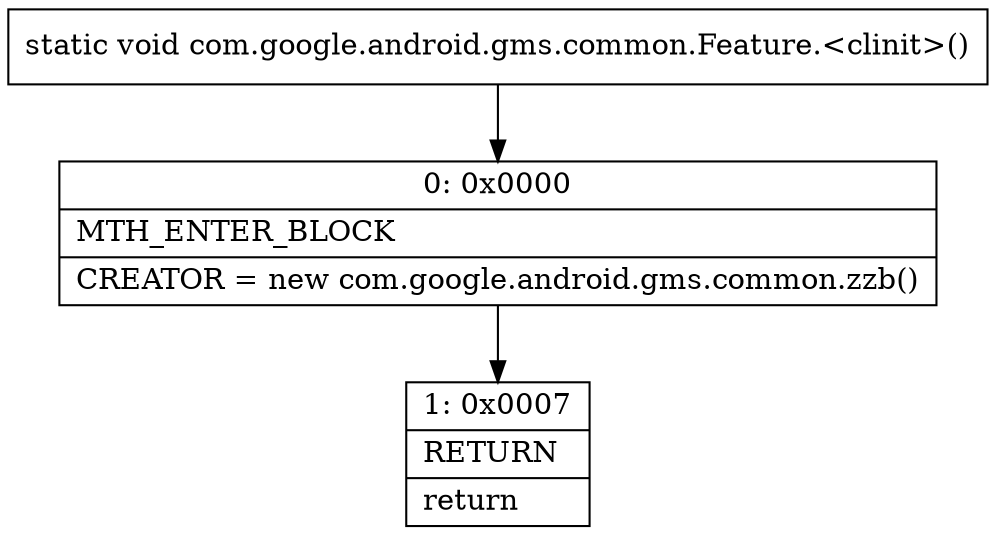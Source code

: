 digraph "CFG forcom.google.android.gms.common.Feature.\<clinit\>()V" {
Node_0 [shape=record,label="{0\:\ 0x0000|MTH_ENTER_BLOCK\l|CREATOR = new com.google.android.gms.common.zzb()\l}"];
Node_1 [shape=record,label="{1\:\ 0x0007|RETURN\l|return\l}"];
MethodNode[shape=record,label="{static void com.google.android.gms.common.Feature.\<clinit\>() }"];
MethodNode -> Node_0;
Node_0 -> Node_1;
}

